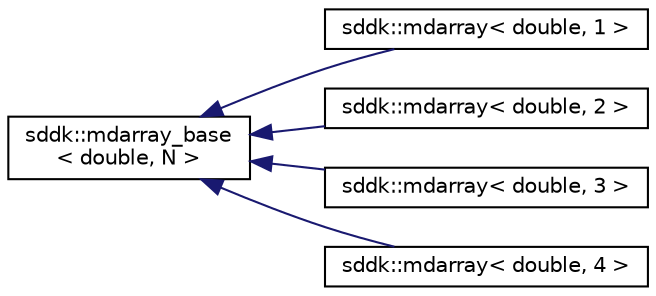 digraph "Graphical Class Hierarchy"
{
 // INTERACTIVE_SVG=YES
  edge [fontname="Helvetica",fontsize="10",labelfontname="Helvetica",labelfontsize="10"];
  node [fontname="Helvetica",fontsize="10",shape=record];
  rankdir="LR";
  Node1 [label="sddk::mdarray_base\l\< double, N \>",height=0.2,width=0.4,color="black", fillcolor="white", style="filled",URL="$classsddk_1_1mdarray__base.html"];
  Node1 -> Node2 [dir="back",color="midnightblue",fontsize="10",style="solid",fontname="Helvetica"];
  Node2 [label="sddk::mdarray\< double, 1 \>",height=0.2,width=0.4,color="black", fillcolor="white", style="filled",URL="$classsddk_1_1mdarray.html"];
  Node1 -> Node3 [dir="back",color="midnightblue",fontsize="10",style="solid",fontname="Helvetica"];
  Node3 [label="sddk::mdarray\< double, 2 \>",height=0.2,width=0.4,color="black", fillcolor="white", style="filled",URL="$classsddk_1_1mdarray.html"];
  Node1 -> Node4 [dir="back",color="midnightblue",fontsize="10",style="solid",fontname="Helvetica"];
  Node4 [label="sddk::mdarray\< double, 3 \>",height=0.2,width=0.4,color="black", fillcolor="white", style="filled",URL="$classsddk_1_1mdarray.html"];
  Node1 -> Node5 [dir="back",color="midnightblue",fontsize="10",style="solid",fontname="Helvetica"];
  Node5 [label="sddk::mdarray\< double, 4 \>",height=0.2,width=0.4,color="black", fillcolor="white", style="filled",URL="$classsddk_1_1mdarray.html"];
}
